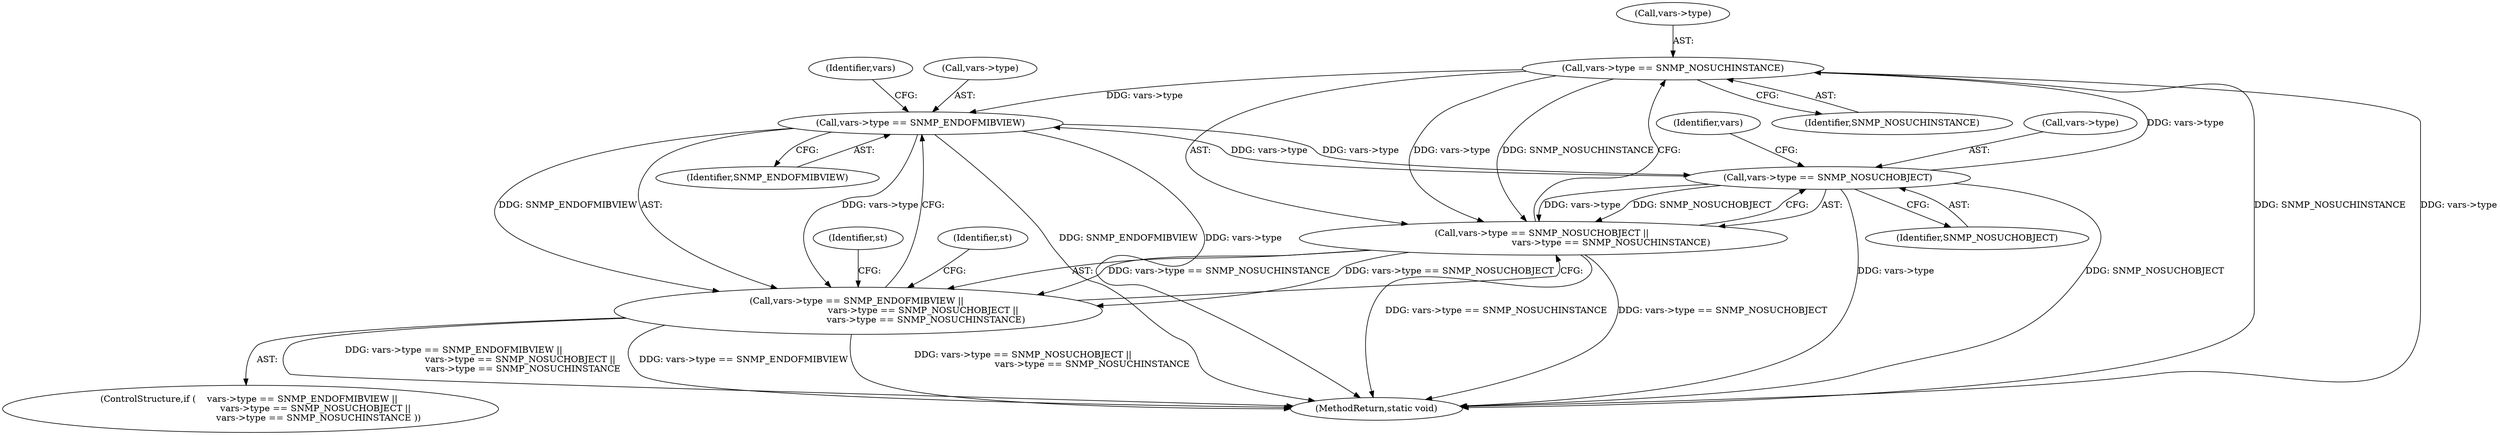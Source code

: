 digraph "0_php_cab1c3b3708eead315e033359d07049b23b147a3_5@pointer" {
"1000526" [label="(Call,vars->type == SNMP_NOSUCHINSTANCE)"];
"1000521" [label="(Call,vars->type == SNMP_NOSUCHOBJECT)"];
"1000515" [label="(Call,vars->type == SNMP_ENDOFMIBVIEW)"];
"1000526" [label="(Call,vars->type == SNMP_NOSUCHINSTANCE)"];
"1000514" [label="(Call,vars->type == SNMP_ENDOFMIBVIEW || \n                                               vars->type == SNMP_NOSUCHOBJECT || \n                                                vars->type == SNMP_NOSUCHINSTANCE)"];
"1000520" [label="(Call,vars->type == SNMP_NOSUCHOBJECT || \n                                                vars->type == SNMP_NOSUCHINSTANCE)"];
"1000521" [label="(Call,vars->type == SNMP_NOSUCHOBJECT)"];
"1000522" [label="(Call,vars->type)"];
"1000515" [label="(Call,vars->type == SNMP_ENDOFMIBVIEW)"];
"1000527" [label="(Call,vars->type)"];
"1000526" [label="(Call,vars->type == SNMP_NOSUCHINSTANCE)"];
"1001158" [label="(MethodReturn,static void)"];
"1000520" [label="(Call,vars->type == SNMP_NOSUCHOBJECT || \n                                                vars->type == SNMP_NOSUCHINSTANCE)"];
"1000528" [label="(Identifier,vars)"];
"1000514" [label="(Call,vars->type == SNMP_ENDOFMIBVIEW || \n                                               vars->type == SNMP_NOSUCHOBJECT || \n                                                vars->type == SNMP_NOSUCHINSTANCE)"];
"1000525" [label="(Identifier,SNMP_NOSUCHOBJECT)"];
"1000519" [label="(Identifier,SNMP_ENDOFMIBVIEW)"];
"1000523" [label="(Identifier,vars)"];
"1000535" [label="(Identifier,st)"];
"1000568" [label="(Identifier,st)"];
"1000513" [label="(ControlStructure,if (    vars->type == SNMP_ENDOFMIBVIEW || \n                                               vars->type == SNMP_NOSUCHOBJECT || \n                                                vars->type == SNMP_NOSUCHINSTANCE ))"];
"1000530" [label="(Identifier,SNMP_NOSUCHINSTANCE)"];
"1000516" [label="(Call,vars->type)"];
"1000526" -> "1000520"  [label="AST: "];
"1000526" -> "1000530"  [label="CFG: "];
"1000527" -> "1000526"  [label="AST: "];
"1000530" -> "1000526"  [label="AST: "];
"1000520" -> "1000526"  [label="CFG: "];
"1000526" -> "1001158"  [label="DDG: SNMP_NOSUCHINSTANCE"];
"1000526" -> "1001158"  [label="DDG: vars->type"];
"1000526" -> "1000515"  [label="DDG: vars->type"];
"1000526" -> "1000520"  [label="DDG: vars->type"];
"1000526" -> "1000520"  [label="DDG: SNMP_NOSUCHINSTANCE"];
"1000521" -> "1000526"  [label="DDG: vars->type"];
"1000521" -> "1000520"  [label="AST: "];
"1000521" -> "1000525"  [label="CFG: "];
"1000522" -> "1000521"  [label="AST: "];
"1000525" -> "1000521"  [label="AST: "];
"1000528" -> "1000521"  [label="CFG: "];
"1000520" -> "1000521"  [label="CFG: "];
"1000521" -> "1001158"  [label="DDG: SNMP_NOSUCHOBJECT"];
"1000521" -> "1001158"  [label="DDG: vars->type"];
"1000521" -> "1000515"  [label="DDG: vars->type"];
"1000521" -> "1000520"  [label="DDG: vars->type"];
"1000521" -> "1000520"  [label="DDG: SNMP_NOSUCHOBJECT"];
"1000515" -> "1000521"  [label="DDG: vars->type"];
"1000515" -> "1000514"  [label="AST: "];
"1000515" -> "1000519"  [label="CFG: "];
"1000516" -> "1000515"  [label="AST: "];
"1000519" -> "1000515"  [label="AST: "];
"1000523" -> "1000515"  [label="CFG: "];
"1000514" -> "1000515"  [label="CFG: "];
"1000515" -> "1001158"  [label="DDG: SNMP_ENDOFMIBVIEW"];
"1000515" -> "1001158"  [label="DDG: vars->type"];
"1000515" -> "1000514"  [label="DDG: vars->type"];
"1000515" -> "1000514"  [label="DDG: SNMP_ENDOFMIBVIEW"];
"1000514" -> "1000513"  [label="AST: "];
"1000514" -> "1000520"  [label="CFG: "];
"1000520" -> "1000514"  [label="AST: "];
"1000535" -> "1000514"  [label="CFG: "];
"1000568" -> "1000514"  [label="CFG: "];
"1000514" -> "1001158"  [label="DDG: vars->type == SNMP_NOSUCHOBJECT || \n                                                vars->type == SNMP_NOSUCHINSTANCE"];
"1000514" -> "1001158"  [label="DDG: vars->type == SNMP_ENDOFMIBVIEW || \n                                               vars->type == SNMP_NOSUCHOBJECT || \n                                                vars->type == SNMP_NOSUCHINSTANCE"];
"1000514" -> "1001158"  [label="DDG: vars->type == SNMP_ENDOFMIBVIEW"];
"1000520" -> "1000514"  [label="DDG: vars->type == SNMP_NOSUCHOBJECT"];
"1000520" -> "1000514"  [label="DDG: vars->type == SNMP_NOSUCHINSTANCE"];
"1000520" -> "1001158"  [label="DDG: vars->type == SNMP_NOSUCHINSTANCE"];
"1000520" -> "1001158"  [label="DDG: vars->type == SNMP_NOSUCHOBJECT"];
}
